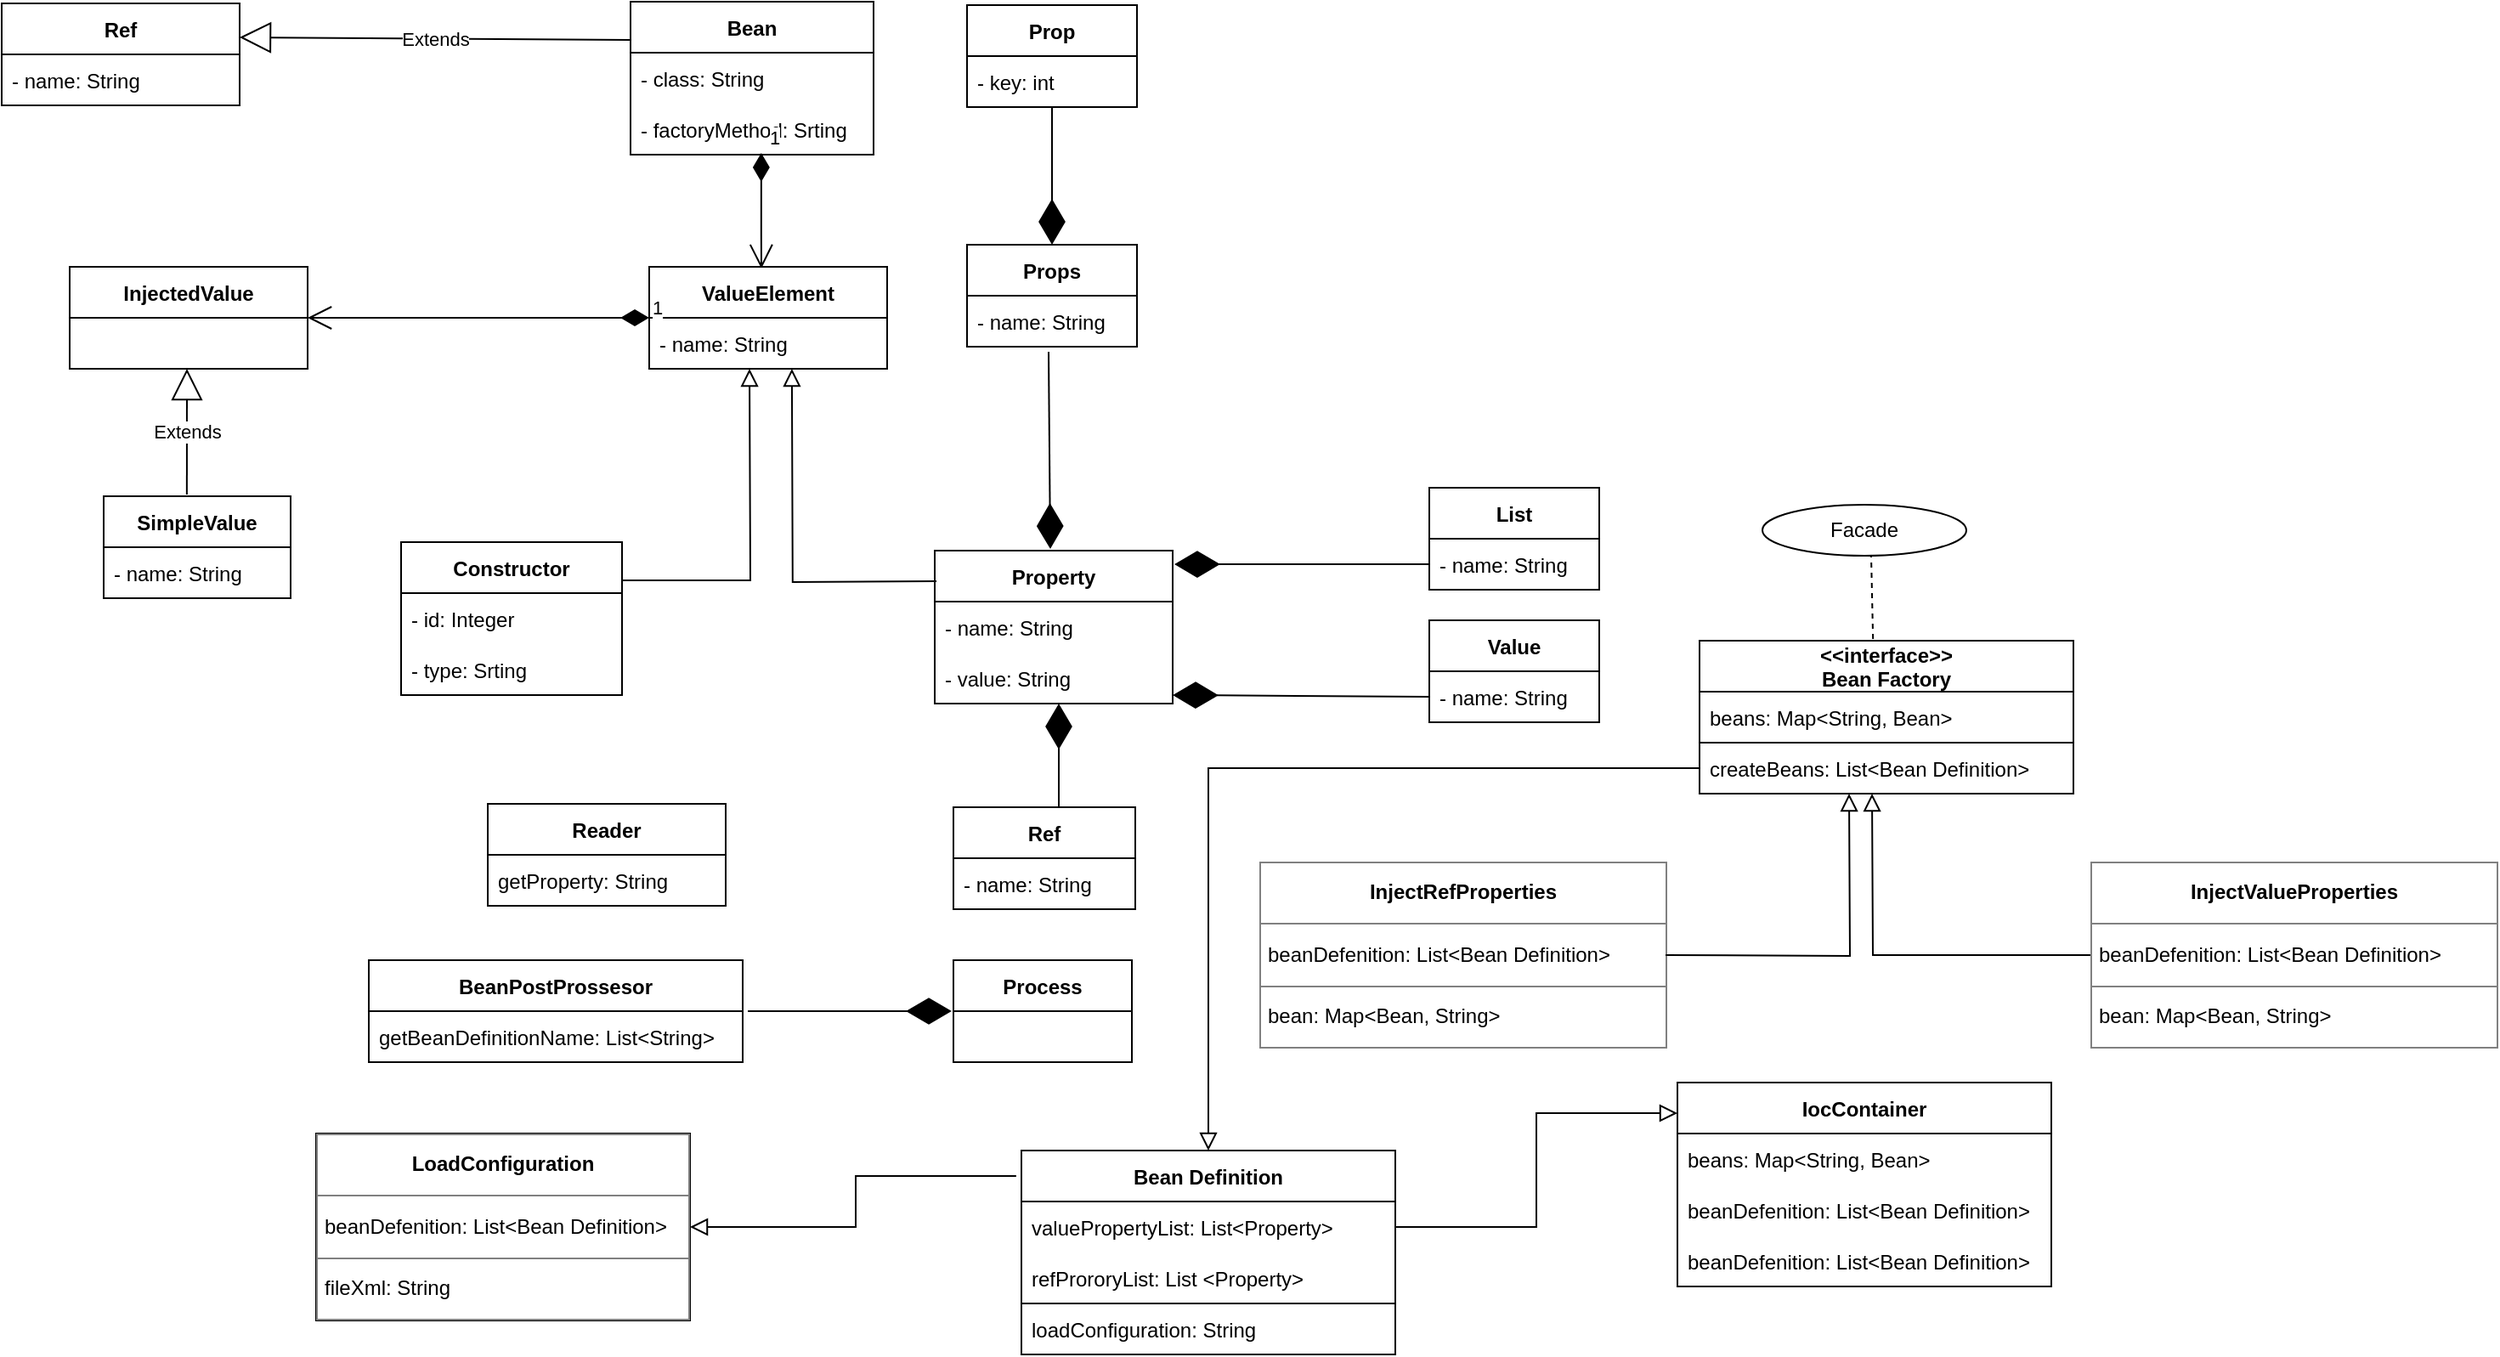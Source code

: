 <mxfile version="15.5.4" type="embed"><diagram id="C5RBs43oDa-KdzZeNtuy" name="Page-1"><mxGraphModel dx="3963" dy="783" grid="1" gridSize="10" guides="1" tooltips="1" connect="1" arrows="1" fold="1" page="1" pageScale="1" pageWidth="827" pageHeight="1169" math="0" shadow="0"><root><mxCell id="WIyWlLk6GJQsqaUBKTNV-0"/><mxCell id="WIyWlLk6GJQsqaUBKTNV-1" parent="WIyWlLk6GJQsqaUBKTNV-0"/><mxCell id="gppy6M5nfrBGTXlMZeuh-63" value="" style="rounded=0;html=1;jettySize=auto;orthogonalLoop=1;fontSize=11;endArrow=block;endFill=0;endSize=8;strokeWidth=1;shadow=0;labelBackgroundColor=none;edgeStyle=orthogonalEdgeStyle;exitX=-0.014;exitY=0.167;exitDx=0;exitDy=0;exitPerimeter=0;" parent="WIyWlLk6GJQsqaUBKTNV-1" source="gppy6M5nfrBGTXlMZeuh-64" target="gppy6M5nfrBGTXlMZeuh-70" edge="1"><mxGeometry relative="1" as="geometry"><mxPoint x="-1240" y="998" as="sourcePoint"/></mxGeometry></mxCell><mxCell id="gppy6M5nfrBGTXlMZeuh-64" value="Bean Definition" style="swimlane;fontStyle=1;childLayout=stackLayout;horizontal=1;startSize=30;horizontalStack=0;resizeParent=1;resizeParentMax=0;resizeLast=0;collapsible=1;marginBottom=0;rounded=0;" parent="WIyWlLk6GJQsqaUBKTNV-1" vertex="1"><mxGeometry x="-1240" y="945" width="220" height="90" as="geometry"/></mxCell><mxCell id="gppy6M5nfrBGTXlMZeuh-66" value="valuePropertyList: List&lt;Property&gt;" style="text;strokeColor=none;fillColor=none;align=left;verticalAlign=middle;spacingLeft=4;spacingRight=4;overflow=hidden;points=[[0,0.5],[1,0.5]];portConstraint=eastwest;rotatable=0;rounded=0;" parent="gppy6M5nfrBGTXlMZeuh-64" vertex="1"><mxGeometry y="30" width="220" height="30" as="geometry"/></mxCell><mxCell id="gppy6M5nfrBGTXlMZeuh-67" value="refProroryList: List &lt;Property&gt;" style="text;strokeColor=none;fillColor=none;align=left;verticalAlign=middle;spacingLeft=4;spacingRight=4;overflow=hidden;points=[[0,0.5],[1,0.5]];portConstraint=eastwest;rotatable=0;rounded=0;" parent="gppy6M5nfrBGTXlMZeuh-64" vertex="1"><mxGeometry y="60" width="220" height="30" as="geometry"/></mxCell><mxCell id="gppy6M5nfrBGTXlMZeuh-68" value="Facade" style="ellipse;whiteSpace=wrap;html=1;rounded=0;" parent="WIyWlLk6GJQsqaUBKTNV-1" vertex="1"><mxGeometry x="-804" y="565" width="120" height="30" as="geometry"/></mxCell><mxCell id="gppy6M5nfrBGTXlMZeuh-70" value="&lt;table border=&quot;1&quot; width=&quot;100%&quot; cellpadding=&quot;4&quot; style=&quot;width: 100% ; height: 100% ; border-collapse: collapse&quot;&gt;&lt;tbody&gt;&lt;tr&gt;&lt;th style=&quot;text-align: center&quot;&gt;&lt;b&gt;LoadConfiguration&lt;/b&gt;&lt;/th&gt;&lt;/tr&gt;&lt;tr&gt;&lt;td&gt;beanDefenition: List&amp;lt;Bean Definition&amp;gt;&lt;/td&gt;&lt;/tr&gt;&lt;tr&gt;&lt;td&gt;fileXml: String&lt;/td&gt;&lt;/tr&gt;&lt;/tbody&gt;&lt;/table&gt;" style="text;html=1;strokeColor=default;fillColor=none;overflow=fill;rounded=0;align=left;container=0;" parent="WIyWlLk6GJQsqaUBKTNV-1" vertex="1"><mxGeometry x="-1655" y="935" width="220" height="110" as="geometry"/></mxCell><mxCell id="gppy6M5nfrBGTXlMZeuh-71" value="&lt;table border=&quot;1&quot; width=&quot;100%&quot; cellpadding=&quot;4&quot; style=&quot;width: 100% ; height: 100% ; border-collapse: collapse&quot;&gt;&lt;tbody&gt;&lt;tr&gt;&lt;th style=&quot;text-align: center&quot;&gt;&lt;b&gt;InjectValueProperties&lt;/b&gt;&lt;/th&gt;&lt;/tr&gt;&lt;tr&gt;&lt;td&gt;beanDefenition: List&amp;lt;Bean Definition&amp;gt;&lt;/td&gt;&lt;/tr&gt;&lt;tr&gt;&lt;td&gt;bean: Map&amp;lt;Bean,&amp;nbsp;String&amp;gt;&lt;br&gt;&lt;/td&gt;&lt;/tr&gt;&lt;/tbody&gt;&lt;/table&gt;" style="text;html=1;strokeColor=none;fillColor=none;overflow=fill;rounded=0;align=left;container=1;" parent="WIyWlLk6GJQsqaUBKTNV-1" vertex="1"><mxGeometry x="-611" y="775" width="240" height="110" as="geometry"/></mxCell><mxCell id="gppy6M5nfrBGTXlMZeuh-72" style="edgeStyle=orthogonalEdgeStyle;curved=0;rounded=1;sketch=0;orthogonalLoop=1;jettySize=auto;html=1;exitX=0.5;exitY=1;exitDx=0;exitDy=0;" parent="WIyWlLk6GJQsqaUBKTNV-1" source="gppy6M5nfrBGTXlMZeuh-71" target="gppy6M5nfrBGTXlMZeuh-71" edge="1"><mxGeometry relative="1" as="geometry"/></mxCell><mxCell id="gppy6M5nfrBGTXlMZeuh-73" value="&lt;table border=&quot;1&quot; width=&quot;100%&quot; cellpadding=&quot;4&quot; style=&quot;width: 100% ; height: 100% ; border-collapse: collapse&quot;&gt;&lt;tbody&gt;&lt;tr&gt;&lt;th style=&quot;text-align: center&quot;&gt;&lt;b&gt;InjectRefProperties&lt;/b&gt;&lt;/th&gt;&lt;/tr&gt;&lt;tr&gt;&lt;td&gt;beanDefenition: List&amp;lt;Bean Definition&amp;gt;&lt;/td&gt;&lt;/tr&gt;&lt;tr&gt;&lt;td&gt;bean: Map&amp;lt;Bean,&amp;nbsp;String&amp;gt;&lt;br&gt;&lt;/td&gt;&lt;/tr&gt;&lt;/tbody&gt;&lt;/table&gt;" style="text;html=1;strokeColor=none;fillColor=none;overflow=fill;rounded=0;align=left;container=1;" parent="WIyWlLk6GJQsqaUBKTNV-1" vertex="1"><mxGeometry x="-1100" y="775" width="240" height="110" as="geometry"/></mxCell><mxCell id="gppy6M5nfrBGTXlMZeuh-74" style="edgeStyle=orthogonalEdgeStyle;curved=0;rounded=1;sketch=0;orthogonalLoop=1;jettySize=auto;html=1;exitX=0.5;exitY=1;exitDx=0;exitDy=0;" parent="WIyWlLk6GJQsqaUBKTNV-1" source="gppy6M5nfrBGTXlMZeuh-73" target="gppy6M5nfrBGTXlMZeuh-73" edge="1"><mxGeometry relative="1" as="geometry"/></mxCell><mxCell id="gppy6M5nfrBGTXlMZeuh-75" value="" style="rounded=0;html=1;jettySize=auto;orthogonalLoop=1;fontSize=11;endArrow=block;endFill=0;endSize=8;strokeWidth=1;shadow=0;labelBackgroundColor=none;edgeStyle=orthogonalEdgeStyle;entryX=0;entryY=0.15;entryDx=0;entryDy=0;entryPerimeter=0;exitX=1;exitY=0.5;exitDx=0;exitDy=0;" parent="WIyWlLk6GJQsqaUBKTNV-1" source="gppy6M5nfrBGTXlMZeuh-66" target="gppy6M5nfrBGTXlMZeuh-80" edge="1"><mxGeometry relative="1" as="geometry"><mxPoint x="-1080" y="1045" as="sourcePoint"/><mxPoint x="-1161" y="1275" as="targetPoint"/></mxGeometry></mxCell><mxCell id="gppy6M5nfrBGTXlMZeuh-76" value="Property" style="swimlane;fontStyle=1;childLayout=stackLayout;horizontal=1;startSize=30;horizontalStack=0;resizeParent=1;resizeParentMax=0;resizeLast=0;collapsible=1;marginBottom=0;rounded=0;" parent="WIyWlLk6GJQsqaUBKTNV-1" vertex="1"><mxGeometry x="-1291" y="592" width="140" height="90" as="geometry"/></mxCell><mxCell id="-sUOm2GX2W1uSh1ENFH0-61" value="" style="endArrow=diamondThin;endFill=1;endSize=24;html=1;rounded=0;" parent="gppy6M5nfrBGTXlMZeuh-76" edge="1"><mxGeometry width="160" relative="1" as="geometry"><mxPoint x="73" y="155" as="sourcePoint"/><mxPoint x="73" y="90" as="targetPoint"/></mxGeometry></mxCell><mxCell id="gppy6M5nfrBGTXlMZeuh-77" value="- name: String " style="text;strokeColor=none;fillColor=none;align=left;verticalAlign=middle;spacingLeft=4;spacingRight=4;overflow=hidden;points=[[0,0.5],[1,0.5]];portConstraint=eastwest;rotatable=0;rounded=0;" parent="gppy6M5nfrBGTXlMZeuh-76" vertex="1"><mxGeometry y="30" width="140" height="30" as="geometry"/></mxCell><mxCell id="gppy6M5nfrBGTXlMZeuh-78" value="- value: String" style="text;strokeColor=none;fillColor=none;align=left;verticalAlign=middle;spacingLeft=4;spacingRight=4;overflow=hidden;points=[[0,0.5],[1,0.5]];portConstraint=eastwest;rotatable=0;rounded=0;" parent="gppy6M5nfrBGTXlMZeuh-76" vertex="1"><mxGeometry y="60" width="140" height="30" as="geometry"/></mxCell><mxCell id="gppy6M5nfrBGTXlMZeuh-80" value="IocContainer" style="swimlane;fontStyle=1;childLayout=stackLayout;horizontal=1;startSize=30;horizontalStack=0;resizeParent=1;resizeParentMax=0;resizeLast=0;collapsible=1;marginBottom=0;rounded=0;" parent="WIyWlLk6GJQsqaUBKTNV-1" vertex="1"><mxGeometry x="-854" y="905" width="220" height="120" as="geometry"/></mxCell><mxCell id="gppy6M5nfrBGTXlMZeuh-81" value="beans: Map&lt;String, Bean&gt;" style="text;strokeColor=none;fillColor=none;align=left;verticalAlign=middle;spacingLeft=4;spacingRight=4;overflow=hidden;points=[[0,0.5],[1,0.5]];portConstraint=eastwest;rotatable=0;rounded=0;" parent="gppy6M5nfrBGTXlMZeuh-80" vertex="1"><mxGeometry y="30" width="220" height="30" as="geometry"/></mxCell><mxCell id="gppy6M5nfrBGTXlMZeuh-82" value="beanDefenition: List&lt;Bean Definition&gt;" style="text;strokeColor=none;fillColor=none;align=left;verticalAlign=middle;spacingLeft=4;spacingRight=4;overflow=hidden;points=[[0,0.5],[1,0.5]];portConstraint=eastwest;rotatable=0;rounded=0;" parent="gppy6M5nfrBGTXlMZeuh-80" vertex="1"><mxGeometry y="60" width="220" height="30" as="geometry"/></mxCell><mxCell id="gppy6M5nfrBGTXlMZeuh-83" value="beanDefenition: List&lt;Bean Definition&gt;" style="text;strokeColor=none;fillColor=none;align=left;verticalAlign=middle;spacingLeft=4;spacingRight=4;overflow=hidden;points=[[0,0.5],[1,0.5]];portConstraint=eastwest;rotatable=0;rounded=0;" parent="gppy6M5nfrBGTXlMZeuh-80" vertex="1"><mxGeometry y="90" width="220" height="30" as="geometry"/></mxCell><mxCell id="gppy6M5nfrBGTXlMZeuh-84" value="" style="rounded=0;html=1;jettySize=auto;orthogonalLoop=1;fontSize=11;endArrow=block;endFill=0;endSize=8;strokeWidth=1;shadow=0;labelBackgroundColor=none;edgeStyle=orthogonalEdgeStyle;exitX=0;exitY=0.5;exitDx=0;exitDy=0;" parent="WIyWlLk6GJQsqaUBKTNV-1" source="gppy6M5nfrBGTXlMZeuh-71" edge="1"><mxGeometry relative="1" as="geometry"><mxPoint x="-637.5" y="675.03" as="sourcePoint"/><mxPoint x="-739.5" y="735" as="targetPoint"/></mxGeometry></mxCell><mxCell id="gppy6M5nfrBGTXlMZeuh-85" value="&lt;&lt;interface&gt;&gt;&#10;Bean Factory" style="swimlane;fontStyle=1;childLayout=stackLayout;horizontal=1;startSize=30;horizontalStack=0;resizeParent=1;resizeParentMax=0;resizeLast=0;collapsible=1;marginBottom=0;rounded=0;" parent="WIyWlLk6GJQsqaUBKTNV-1" vertex="1"><mxGeometry x="-841" y="645" width="220" height="90" as="geometry"/></mxCell><mxCell id="gppy6M5nfrBGTXlMZeuh-86" value="beans: Map&lt;String, Bean&gt;" style="text;strokeColor=default;fillColor=none;align=left;verticalAlign=middle;spacingLeft=4;spacingRight=4;overflow=hidden;points=[[0,0.5],[1,0.5]];portConstraint=eastwest;rotatable=0;rounded=0;" parent="gppy6M5nfrBGTXlMZeuh-85" vertex="1"><mxGeometry y="30" width="220" height="30" as="geometry"/></mxCell><mxCell id="-sUOm2GX2W1uSh1ENFH0-32" value="createBeans: List&lt;Bean Definition&gt;" style="text;strokeColor=default;fillColor=none;align=left;verticalAlign=middle;spacingLeft=4;spacingRight=4;overflow=hidden;points=[[0,0.5],[1,0.5]];portConstraint=eastwest;rotatable=0;rounded=0;" parent="gppy6M5nfrBGTXlMZeuh-85" vertex="1"><mxGeometry y="60" width="220" height="30" as="geometry"/></mxCell><mxCell id="gppy6M5nfrBGTXlMZeuh-88" value="" style="rounded=0;html=1;jettySize=auto;orthogonalLoop=1;fontSize=11;endArrow=block;endFill=0;endSize=8;strokeWidth=1;shadow=0;labelBackgroundColor=none;edgeStyle=orthogonalEdgeStyle;exitX=0;exitY=0.5;exitDx=0;exitDy=0;entryX=0.5;entryY=0;entryDx=0;entryDy=0;" parent="WIyWlLk6GJQsqaUBKTNV-1" source="-sUOm2GX2W1uSh1ENFH0-32" target="gppy6M5nfrBGTXlMZeuh-64" edge="1"><mxGeometry relative="1" as="geometry"><mxPoint x="-261" y="685" as="sourcePoint"/><mxPoint x="-1211" y="925" as="targetPoint"/><Array as="points"><mxPoint x="-1130" y="720"/></Array></mxGeometry></mxCell><mxCell id="gppy6M5nfrBGTXlMZeuh-94" value="BeanPostProssesor" style="swimlane;fontStyle=1;childLayout=stackLayout;horizontal=1;startSize=30;horizontalStack=0;resizeParent=1;resizeParentMax=0;resizeLast=0;collapsible=1;marginBottom=0;rounded=0;" parent="WIyWlLk6GJQsqaUBKTNV-1" vertex="1"><mxGeometry x="-1624" y="833" width="220" height="60" as="geometry"/></mxCell><mxCell id="gppy6M5nfrBGTXlMZeuh-95" value="getBeanDefinitionName: List&lt;String&gt;" style="text;fillColor=none;align=left;verticalAlign=middle;spacingLeft=4;spacingRight=4;overflow=hidden;points=[[0,0.5],[1,0.5]];portConstraint=eastwest;rotatable=0;rounded=0;strokeColor=default;" parent="gppy6M5nfrBGTXlMZeuh-94" vertex="1"><mxGeometry y="30" width="220" height="30" as="geometry"/></mxCell><mxCell id="gppy6M5nfrBGTXlMZeuh-96" value="" style="rounded=0;html=1;jettySize=auto;orthogonalLoop=1;fontSize=11;endArrow=block;endFill=0;endSize=8;strokeWidth=1;shadow=0;labelBackgroundColor=none;edgeStyle=orthogonalEdgeStyle;" parent="WIyWlLk6GJQsqaUBKTNV-1" edge="1"><mxGeometry relative="1" as="geometry"><mxPoint x="-861" y="830" as="sourcePoint"/><mxPoint x="-753" y="735" as="targetPoint"/></mxGeometry></mxCell><mxCell id="gppy6M5nfrBGTXlMZeuh-97" value="Process" style="swimlane;fontStyle=1;childLayout=stackLayout;horizontal=1;startSize=30;horizontalStack=0;resizeParent=1;resizeParentMax=0;resizeLast=0;collapsible=1;marginBottom=0;rounded=0;" parent="WIyWlLk6GJQsqaUBKTNV-1" vertex="1"><mxGeometry x="-1280" y="833" width="105" height="60" as="geometry"/></mxCell><mxCell id="gppy6M5nfrBGTXlMZeuh-98" value="" style="text;fillColor=none;align=left;verticalAlign=middle;spacingLeft=4;spacingRight=4;overflow=hidden;points=[[0,0.5],[1,0.5]];portConstraint=eastwest;rotatable=0;rounded=0;strokeColor=default;" parent="gppy6M5nfrBGTXlMZeuh-97" vertex="1"><mxGeometry y="30" width="105" height="30" as="geometry"/></mxCell><mxCell id="gppy6M5nfrBGTXlMZeuh-99" value="Reader" style="swimlane;fontStyle=1;childLayout=stackLayout;horizontal=1;startSize=30;horizontalStack=0;resizeParent=1;resizeParentMax=0;resizeLast=0;collapsible=1;marginBottom=0;rounded=0;" parent="WIyWlLk6GJQsqaUBKTNV-1" vertex="1"><mxGeometry x="-1554" y="741" width="140" height="60" as="geometry"/></mxCell><mxCell id="gppy6M5nfrBGTXlMZeuh-100" value="getProperty: String" style="text;fillColor=none;align=left;verticalAlign=middle;spacingLeft=4;spacingRight=4;overflow=hidden;points=[[0,0.5],[1,0.5]];portConstraint=eastwest;rotatable=0;rounded=0;strokeColor=default;" parent="gppy6M5nfrBGTXlMZeuh-99" vertex="1"><mxGeometry y="30" width="140" height="30" as="geometry"/></mxCell><mxCell id="gppy6M5nfrBGTXlMZeuh-101" value="" style="endArrow=none;dashed=1;html=1;rounded=1;sketch=0;curved=0;exitX=0.464;exitY=-0.011;exitDx=0;exitDy=0;exitPerimeter=0;" parent="WIyWlLk6GJQsqaUBKTNV-1" source="gppy6M5nfrBGTXlMZeuh-85" edge="1"><mxGeometry width="50" height="50" relative="1" as="geometry"><mxPoint x="-790" y="645" as="sourcePoint"/><mxPoint x="-740" y="595" as="targetPoint"/></mxGeometry></mxCell><mxCell id="-sUOm2GX2W1uSh1ENFH0-0" value="Bean" style="swimlane;fontStyle=1;childLayout=stackLayout;horizontal=1;startSize=30;horizontalStack=0;resizeParent=1;resizeParentMax=0;resizeLast=0;collapsible=1;marginBottom=0;rounded=0;" parent="WIyWlLk6GJQsqaUBKTNV-1" vertex="1"><mxGeometry x="-1470" y="269" width="143" height="90" as="geometry"/></mxCell><mxCell id="-sUOm2GX2W1uSh1ENFH0-1" value="- class: String " style="text;strokeColor=none;fillColor=none;align=left;verticalAlign=middle;spacingLeft=4;spacingRight=4;overflow=hidden;points=[[0,0.5],[1,0.5]];portConstraint=eastwest;rotatable=0;rounded=0;" parent="-sUOm2GX2W1uSh1ENFH0-0" vertex="1"><mxGeometry y="30" width="143" height="30" as="geometry"/></mxCell><mxCell id="-sUOm2GX2W1uSh1ENFH0-2" value="- factoryMethod: Srting" style="text;strokeColor=none;fillColor=none;align=left;verticalAlign=middle;spacingLeft=4;spacingRight=4;overflow=hidden;points=[[0,0.5],[1,0.5]];portConstraint=eastwest;rotatable=0;rounded=0;" parent="-sUOm2GX2W1uSh1ENFH0-0" vertex="1"><mxGeometry y="60" width="143" height="30" as="geometry"/></mxCell><mxCell id="-sUOm2GX2W1uSh1ENFH0-4" value="Ref" style="swimlane;fontStyle=1;childLayout=stackLayout;horizontal=1;startSize=30;horizontalStack=0;resizeParent=1;resizeParentMax=0;resizeLast=0;collapsible=1;marginBottom=0;rounded=0;" parent="WIyWlLk6GJQsqaUBKTNV-1" vertex="1"><mxGeometry x="-1840" y="270" width="140" height="60" as="geometry"/></mxCell><mxCell id="-sUOm2GX2W1uSh1ENFH0-5" value="- name: String " style="text;strokeColor=none;fillColor=none;align=left;verticalAlign=middle;spacingLeft=4;spacingRight=4;overflow=hidden;points=[[0,0.5],[1,0.5]];portConstraint=eastwest;rotatable=0;rounded=0;" parent="-sUOm2GX2W1uSh1ENFH0-4" vertex="1"><mxGeometry y="30" width="140" height="30" as="geometry"/></mxCell><mxCell id="-sUOm2GX2W1uSh1ENFH0-13" value="1" style="endArrow=open;html=1;endSize=12;startArrow=diamondThin;startSize=14;startFill=1;edgeStyle=orthogonalEdgeStyle;align=left;verticalAlign=bottom;rounded=0;exitX=0.647;exitY=1.067;exitDx=0;exitDy=0;exitPerimeter=0;" parent="WIyWlLk6GJQsqaUBKTNV-1" edge="1"><mxGeometry x="-1" y="3" relative="1" as="geometry"><mxPoint x="-1393.07" y="358.01" as="sourcePoint"/><mxPoint x="-1393" y="426" as="targetPoint"/><Array as="points"><mxPoint x="-1393" y="406"/><mxPoint x="-1393" y="406"/></Array></mxGeometry></mxCell><mxCell id="-sUOm2GX2W1uSh1ENFH0-15" value="Extends" style="endArrow=block;endSize=16;endFill=0;html=1;rounded=0;exitX=0;exitY=0.25;exitDx=0;exitDy=0;" parent="WIyWlLk6GJQsqaUBKTNV-1" source="-sUOm2GX2W1uSh1ENFH0-0" edge="1"><mxGeometry width="160" relative="1" as="geometry"><mxPoint x="-1560" y="590" as="sourcePoint"/><mxPoint x="-1700" y="290" as="targetPoint"/><mxPoint as="offset"/></mxGeometry></mxCell><mxCell id="-sUOm2GX2W1uSh1ENFH0-16" value="ValueElement" style="swimlane;fontStyle=1;childLayout=stackLayout;horizontal=1;startSize=30;horizontalStack=0;resizeParent=1;resizeParentMax=0;resizeLast=0;collapsible=1;marginBottom=0;rounded=0;" parent="WIyWlLk6GJQsqaUBKTNV-1" vertex="1"><mxGeometry x="-1459" y="425" width="140" height="60" as="geometry"/></mxCell><mxCell id="-sUOm2GX2W1uSh1ENFH0-17" value="- name: String " style="text;strokeColor=none;fillColor=none;align=left;verticalAlign=middle;spacingLeft=4;spacingRight=4;overflow=hidden;points=[[0,0.5],[1,0.5]];portConstraint=eastwest;rotatable=0;rounded=0;" parent="-sUOm2GX2W1uSh1ENFH0-16" vertex="1"><mxGeometry y="30" width="140" height="30" as="geometry"/></mxCell><mxCell id="-sUOm2GX2W1uSh1ENFH0-25" value="Ref" style="swimlane;fontStyle=1;childLayout=stackLayout;horizontal=1;startSize=30;horizontalStack=0;resizeParent=1;resizeParentMax=0;resizeLast=0;collapsible=1;marginBottom=0;rounded=0;" parent="WIyWlLk6GJQsqaUBKTNV-1" vertex="1"><mxGeometry x="-1280" y="743" width="107" height="60" as="geometry"/></mxCell><mxCell id="-sUOm2GX2W1uSh1ENFH0-26" value="- name: String " style="text;strokeColor=none;fillColor=none;align=left;verticalAlign=middle;spacingLeft=4;spacingRight=4;overflow=hidden;points=[[0,0.5],[1,0.5]];portConstraint=eastwest;rotatable=0;rounded=0;" parent="-sUOm2GX2W1uSh1ENFH0-25" vertex="1"><mxGeometry y="30" width="107" height="30" as="geometry"/></mxCell><mxCell id="-sUOm2GX2W1uSh1ENFH0-27" value="" style="rounded=0;html=1;jettySize=auto;orthogonalLoop=1;fontSize=11;endArrow=block;endFill=0;endSize=8;strokeWidth=1;shadow=0;labelBackgroundColor=none;edgeStyle=orthogonalEdgeStyle;entryX=0.621;entryY=0.967;entryDx=0;entryDy=0;entryPerimeter=0;" parent="WIyWlLk6GJQsqaUBKTNV-1" edge="1"><mxGeometry relative="1" as="geometry"><mxPoint x="-1290" y="610" as="sourcePoint"/><mxPoint x="-1375.06" y="485.01" as="targetPoint"/></mxGeometry></mxCell><mxCell id="-sUOm2GX2W1uSh1ENFH0-28" value="Constructor" style="swimlane;fontStyle=1;childLayout=stackLayout;horizontal=1;startSize=30;horizontalStack=0;resizeParent=1;resizeParentMax=0;resizeLast=0;collapsible=1;marginBottom=0;rounded=0;" parent="WIyWlLk6GJQsqaUBKTNV-1" vertex="1"><mxGeometry x="-1605" y="587" width="130" height="90" as="geometry"/></mxCell><mxCell id="-sUOm2GX2W1uSh1ENFH0-29" value="- id: Integer" style="text;strokeColor=none;fillColor=none;align=left;verticalAlign=middle;spacingLeft=4;spacingRight=4;overflow=hidden;points=[[0,0.5],[1,0.5]];portConstraint=eastwest;rotatable=0;rounded=0;" parent="-sUOm2GX2W1uSh1ENFH0-28" vertex="1"><mxGeometry y="30" width="130" height="30" as="geometry"/></mxCell><mxCell id="-sUOm2GX2W1uSh1ENFH0-30" value="- type: Srting" style="text;strokeColor=none;fillColor=none;align=left;verticalAlign=middle;spacingLeft=4;spacingRight=4;overflow=hidden;points=[[0,0.5],[1,0.5]];portConstraint=eastwest;rotatable=0;rounded=0;" parent="-sUOm2GX2W1uSh1ENFH0-28" vertex="1"><mxGeometry y="60" width="130" height="30" as="geometry"/></mxCell><mxCell id="-sUOm2GX2W1uSh1ENFH0-33" value="loadConfiguration: String" style="text;fillColor=none;align=left;verticalAlign=middle;spacingLeft=4;spacingRight=4;overflow=hidden;points=[[0,0.5],[1,0.5]];portConstraint=eastwest;rotatable=0;rounded=0;strokeColor=default;" parent="WIyWlLk6GJQsqaUBKTNV-1" vertex="1"><mxGeometry x="-1240" y="1035" width="220" height="30" as="geometry"/></mxCell><mxCell id="-sUOm2GX2W1uSh1ENFH0-36" value="SimpleValue" style="swimlane;fontStyle=1;childLayout=stackLayout;horizontal=1;startSize=30;horizontalStack=0;resizeParent=1;resizeParentMax=0;resizeLast=0;collapsible=1;marginBottom=0;rounded=0;" parent="WIyWlLk6GJQsqaUBKTNV-1" vertex="1"><mxGeometry x="-1780" y="560" width="110" height="60" as="geometry"/></mxCell><mxCell id="-sUOm2GX2W1uSh1ENFH0-37" value="- name: String " style="text;strokeColor=none;fillColor=none;align=left;verticalAlign=middle;spacingLeft=4;spacingRight=4;overflow=hidden;points=[[0,0.5],[1,0.5]];portConstraint=eastwest;rotatable=0;rounded=0;" parent="-sUOm2GX2W1uSh1ENFH0-36" vertex="1"><mxGeometry y="30" width="110" height="30" as="geometry"/></mxCell><mxCell id="-sUOm2GX2W1uSh1ENFH0-39" value="InjectedValue" style="swimlane;fontStyle=1;childLayout=stackLayout;horizontal=1;startSize=30;horizontalStack=0;resizeParent=1;resizeParentMax=0;resizeLast=0;collapsible=1;marginBottom=0;rounded=0;" parent="WIyWlLk6GJQsqaUBKTNV-1" vertex="1"><mxGeometry x="-1800" y="425" width="140" height="60" as="geometry"/></mxCell><mxCell id="-sUOm2GX2W1uSh1ENFH0-43" value="1" style="endArrow=open;html=1;endSize=12;startArrow=diamondThin;startSize=14;startFill=1;edgeStyle=orthogonalEdgeStyle;align=left;verticalAlign=bottom;rounded=0;exitX=0;exitY=0.5;exitDx=0;exitDy=0;" parent="WIyWlLk6GJQsqaUBKTNV-1" source="-sUOm2GX2W1uSh1ENFH0-16" target="-sUOm2GX2W1uSh1ENFH0-39" edge="1"><mxGeometry x="-1" y="3" relative="1" as="geometry"><mxPoint x="-1800" y="540" as="sourcePoint"/><mxPoint x="-1580" y="456" as="targetPoint"/></mxGeometry></mxCell><mxCell id="-sUOm2GX2W1uSh1ENFH0-44" value="Extends" style="endArrow=block;endSize=16;endFill=0;html=1;rounded=0;exitX=0.445;exitY=-0.017;exitDx=0;exitDy=0;exitPerimeter=0;" parent="WIyWlLk6GJQsqaUBKTNV-1" source="-sUOm2GX2W1uSh1ENFH0-36" edge="1"><mxGeometry width="160" relative="1" as="geometry"><mxPoint x="-1880" y="450.5" as="sourcePoint"/><mxPoint x="-1731" y="485" as="targetPoint"/><mxPoint as="offset"/></mxGeometry></mxCell><mxCell id="-sUOm2GX2W1uSh1ENFH0-46" value="" style="endArrow=diamondThin;endFill=1;endSize=24;html=1;rounded=0;entryX=1.007;entryY=0.089;entryDx=0;entryDy=0;entryPerimeter=0;exitX=0;exitY=0.5;exitDx=0;exitDy=0;" parent="WIyWlLk6GJQsqaUBKTNV-1" source="-sUOm2GX2W1uSh1ENFH0-52" target="gppy6M5nfrBGTXlMZeuh-76" edge="1"><mxGeometry width="160" relative="1" as="geometry"><mxPoint x="-990" y="600" as="sourcePoint"/><mxPoint x="-1160" y="580" as="targetPoint"/></mxGeometry></mxCell><mxCell id="-sUOm2GX2W1uSh1ENFH0-48" value="" style="endArrow=diamondThin;endFill=1;endSize=24;html=1;rounded=0;exitX=1;exitY=0.5;exitDx=0;exitDy=0;" parent="WIyWlLk6GJQsqaUBKTNV-1" edge="1"><mxGeometry width="160" relative="1" as="geometry"><mxPoint x="-1401" y="863" as="sourcePoint"/><mxPoint x="-1281" y="863" as="targetPoint"/></mxGeometry></mxCell><mxCell id="-sUOm2GX2W1uSh1ENFH0-49" value="Value" style="swimlane;fontStyle=1;childLayout=stackLayout;horizontal=1;startSize=30;horizontalStack=0;resizeParent=1;resizeParentMax=0;resizeLast=0;collapsible=1;marginBottom=0;rounded=0;" parent="WIyWlLk6GJQsqaUBKTNV-1" vertex="1"><mxGeometry x="-1000" y="633" width="100" height="60" as="geometry"/></mxCell><mxCell id="-sUOm2GX2W1uSh1ENFH0-50" value="- name: String " style="text;strokeColor=none;fillColor=none;align=left;verticalAlign=middle;spacingLeft=4;spacingRight=4;overflow=hidden;points=[[0,0.5],[1,0.5]];portConstraint=eastwest;rotatable=0;rounded=0;" parent="-sUOm2GX2W1uSh1ENFH0-49" vertex="1"><mxGeometry y="30" width="100" height="30" as="geometry"/></mxCell><mxCell id="-sUOm2GX2W1uSh1ENFH0-51" value="List" style="swimlane;fontStyle=1;childLayout=stackLayout;horizontal=1;startSize=30;horizontalStack=0;resizeParent=1;resizeParentMax=0;resizeLast=0;collapsible=1;marginBottom=0;rounded=0;" parent="WIyWlLk6GJQsqaUBKTNV-1" vertex="1"><mxGeometry x="-1000" y="555" width="100" height="60" as="geometry"/></mxCell><mxCell id="-sUOm2GX2W1uSh1ENFH0-52" value="- name: String " style="text;strokeColor=none;fillColor=none;align=left;verticalAlign=middle;spacingLeft=4;spacingRight=4;overflow=hidden;points=[[0,0.5],[1,0.5]];portConstraint=eastwest;rotatable=0;rounded=0;" parent="-sUOm2GX2W1uSh1ENFH0-51" vertex="1"><mxGeometry y="30" width="100" height="30" as="geometry"/></mxCell><mxCell id="-sUOm2GX2W1uSh1ENFH0-53" value="Prop" style="swimlane;fontStyle=1;childLayout=stackLayout;horizontal=1;startSize=30;horizontalStack=0;resizeParent=1;resizeParentMax=0;resizeLast=0;collapsible=1;marginBottom=0;rounded=0;" parent="WIyWlLk6GJQsqaUBKTNV-1" vertex="1"><mxGeometry x="-1272" y="271" width="100" height="60" as="geometry"/></mxCell><mxCell id="-sUOm2GX2W1uSh1ENFH0-54" value="- key: int" style="text;strokeColor=none;fillColor=none;align=left;verticalAlign=middle;spacingLeft=4;spacingRight=4;overflow=hidden;points=[[0,0.5],[1,0.5]];portConstraint=eastwest;rotatable=0;rounded=0;" parent="-sUOm2GX2W1uSh1ENFH0-53" vertex="1"><mxGeometry y="30" width="100" height="30" as="geometry"/></mxCell><mxCell id="-sUOm2GX2W1uSh1ENFH0-55" value="Props" style="swimlane;fontStyle=1;childLayout=stackLayout;horizontal=1;startSize=30;horizontalStack=0;resizeParent=1;resizeParentMax=0;resizeLast=0;collapsible=1;marginBottom=0;rounded=0;" parent="WIyWlLk6GJQsqaUBKTNV-1" vertex="1"><mxGeometry x="-1272" y="412" width="100" height="60" as="geometry"/></mxCell><mxCell id="-sUOm2GX2W1uSh1ENFH0-56" value="- name: String " style="text;strokeColor=none;fillColor=none;align=left;verticalAlign=middle;spacingLeft=4;spacingRight=4;overflow=hidden;points=[[0,0.5],[1,0.5]];portConstraint=eastwest;rotatable=0;rounded=0;" parent="-sUOm2GX2W1uSh1ENFH0-55" vertex="1"><mxGeometry y="30" width="100" height="30" as="geometry"/></mxCell><mxCell id="-sUOm2GX2W1uSh1ENFH0-57" value="" style="endArrow=diamondThin;endFill=1;endSize=24;html=1;rounded=0;exitX=0.5;exitY=1;exitDx=0;exitDy=0;exitPerimeter=0;" parent="WIyWlLk6GJQsqaUBKTNV-1" source="-sUOm2GX2W1uSh1ENFH0-54" target="-sUOm2GX2W1uSh1ENFH0-55" edge="1"><mxGeometry width="160" relative="1" as="geometry"><mxPoint x="-1082" y="549" as="sourcePoint"/><mxPoint x="-1282" y="548.5" as="targetPoint"/></mxGeometry></mxCell><mxCell id="-sUOm2GX2W1uSh1ENFH0-58" value="" style="endArrow=diamondThin;endFill=1;endSize=24;html=1;rounded=0;exitX=0.14;exitY=1.1;exitDx=0;exitDy=0;exitPerimeter=0;" parent="WIyWlLk6GJQsqaUBKTNV-1" edge="1"><mxGeometry width="160" relative="1" as="geometry"><mxPoint x="-1224" y="475" as="sourcePoint"/><mxPoint x="-1223" y="591" as="targetPoint"/></mxGeometry></mxCell><mxCell id="-sUOm2GX2W1uSh1ENFH0-59" value="" style="rounded=0;html=1;jettySize=auto;orthogonalLoop=1;fontSize=11;endArrow=block;endFill=0;endSize=8;strokeWidth=1;shadow=0;labelBackgroundColor=none;edgeStyle=orthogonalEdgeStyle;exitX=1;exitY=0.25;exitDx=0;exitDy=0;" parent="WIyWlLk6GJQsqaUBKTNV-1" source="-sUOm2GX2W1uSh1ENFH0-28" edge="1"><mxGeometry relative="1" as="geometry"><mxPoint x="-1475" y="595.5" as="sourcePoint"/><mxPoint x="-1400" y="485" as="targetPoint"/></mxGeometry></mxCell><mxCell id="-sUOm2GX2W1uSh1ENFH0-63" value="" style="endArrow=diamondThin;endFill=1;endSize=24;html=1;rounded=0;entryX=1;entryY=0.25;entryDx=0;entryDy=0;exitX=0;exitY=0.5;exitDx=0;exitDy=0;" parent="WIyWlLk6GJQsqaUBKTNV-1" source="-sUOm2GX2W1uSh1ENFH0-50" edge="1"><mxGeometry width="160" relative="1" as="geometry"><mxPoint x="-1019" y="677.5" as="sourcePoint"/><mxPoint x="-1151" y="677" as="targetPoint"/></mxGeometry></mxCell></root></mxGraphModel></diagram></mxfile>